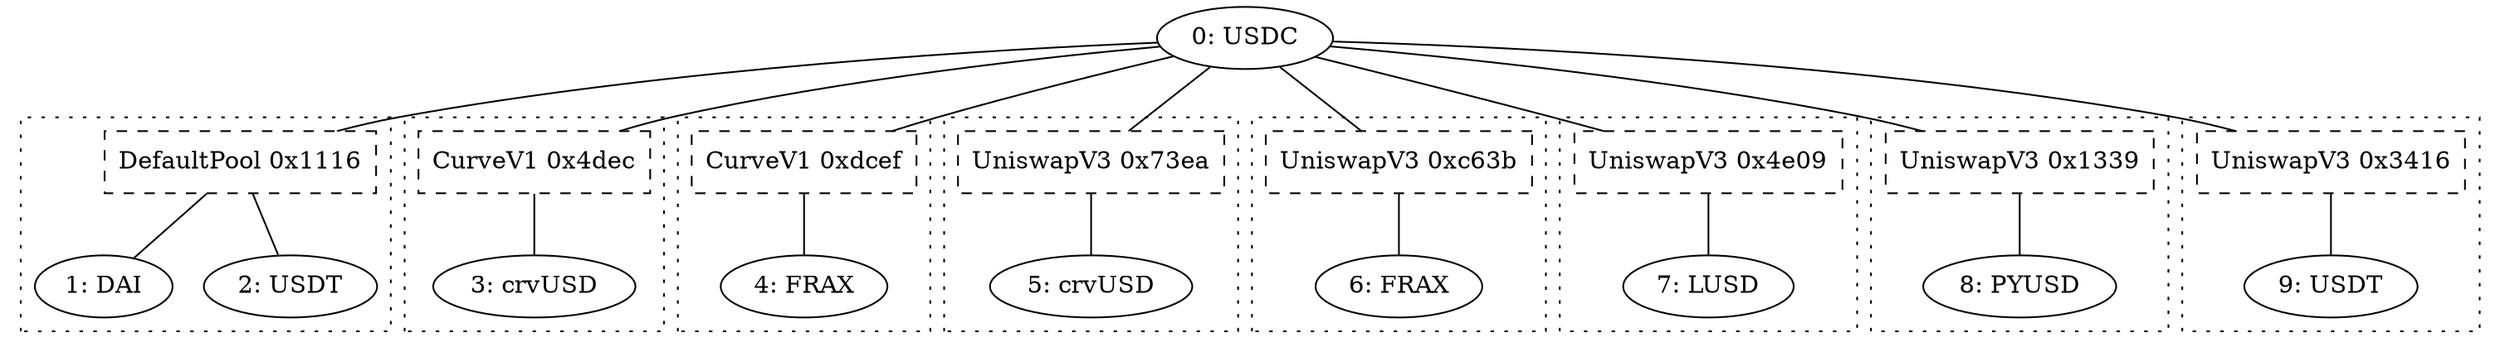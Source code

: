 graph G {
    token0 [label = "0: USDC";];
    token1 [label = "1: DAI";];
    token2 [label = "2: USDT";];
    token3 [label = "3: crvUSD";];
    token4 [label = "4: FRAX";];
    token5 [label = "5: crvUSD";];
    token6 [label = "6: FRAX";];
    token7 [label = "7: LUSD";];
    token8 [label = "8: PYUSD";];
    token9 [label = "9: USDT";];
    pool0 [label = "DefaultPool 0x1116";shape = rect;style = dashed;];
    token0 -- pool0;
    subgraph cluster0 {
        style = dotted;
        pool0 -- token1;
        pool0 -- token2;
        subgraph {
            rank = same;
            edge [style = invis;];
            token1 -- token2;
        }
    }
    pool1 [label = "CurveV1 0x4dec";shape = rect;style = dashed;];
    token0 -- pool1;
    subgraph cluster1 {
        style = dotted;
        pool1 -- token3;
        subgraph {
            rank = same;
            edge [style = invis;];
            token3;
        }
    }
    pool2 [label = "CurveV1 0xdcef";shape = rect;style = dashed;];
    token0 -- pool2;
    subgraph cluster2 {
        style = dotted;
        pool2 -- token4;
        subgraph {
            rank = same;
            edge [style = invis;];
            token4;
        }
    }
    pool3 [label = "UniswapV3 0x73ea";shape = rect;style = dashed;];
    token0 -- pool3;
    subgraph cluster3 {
        style = dotted;
        pool3 -- token5;
        subgraph {
            rank = same;
            edge [style = invis;];
            token5;
        }
    }
    pool4 [label = "UniswapV3 0xc63b";shape = rect;style = dashed;];
    token0 -- pool4;
    subgraph cluster4 {
        style = dotted;
        pool4 -- token6;
        subgraph {
            rank = same;
            edge [style = invis;];
            token6;
        }
    }
    pool5 [label = "UniswapV3 0x4e09";shape = rect;style = dashed;];
    token0 -- pool5;
    subgraph cluster5 {
        style = dotted;
        pool5 -- token7;
        subgraph {
            rank = same;
            edge [style = invis;];
            token7;
        }
    }
    pool6 [label = "UniswapV3 0x1339";shape = rect;style = dashed;];
    token0 -- pool6;
    subgraph cluster6 {
        style = dotted;
        pool6 -- token8;
        subgraph {
            rank = same;
            edge [style = invis;];
            token8;
        }
    }
    pool7 [label = "UniswapV3 0x3416";shape = rect;style = dashed;];
    token0 -- pool7;
    subgraph cluster7 {
        style = dotted;
        pool7 -- token9;
        subgraph {
            rank = same;
            edge [style = invis;];
            token9;
        }
    }
}
